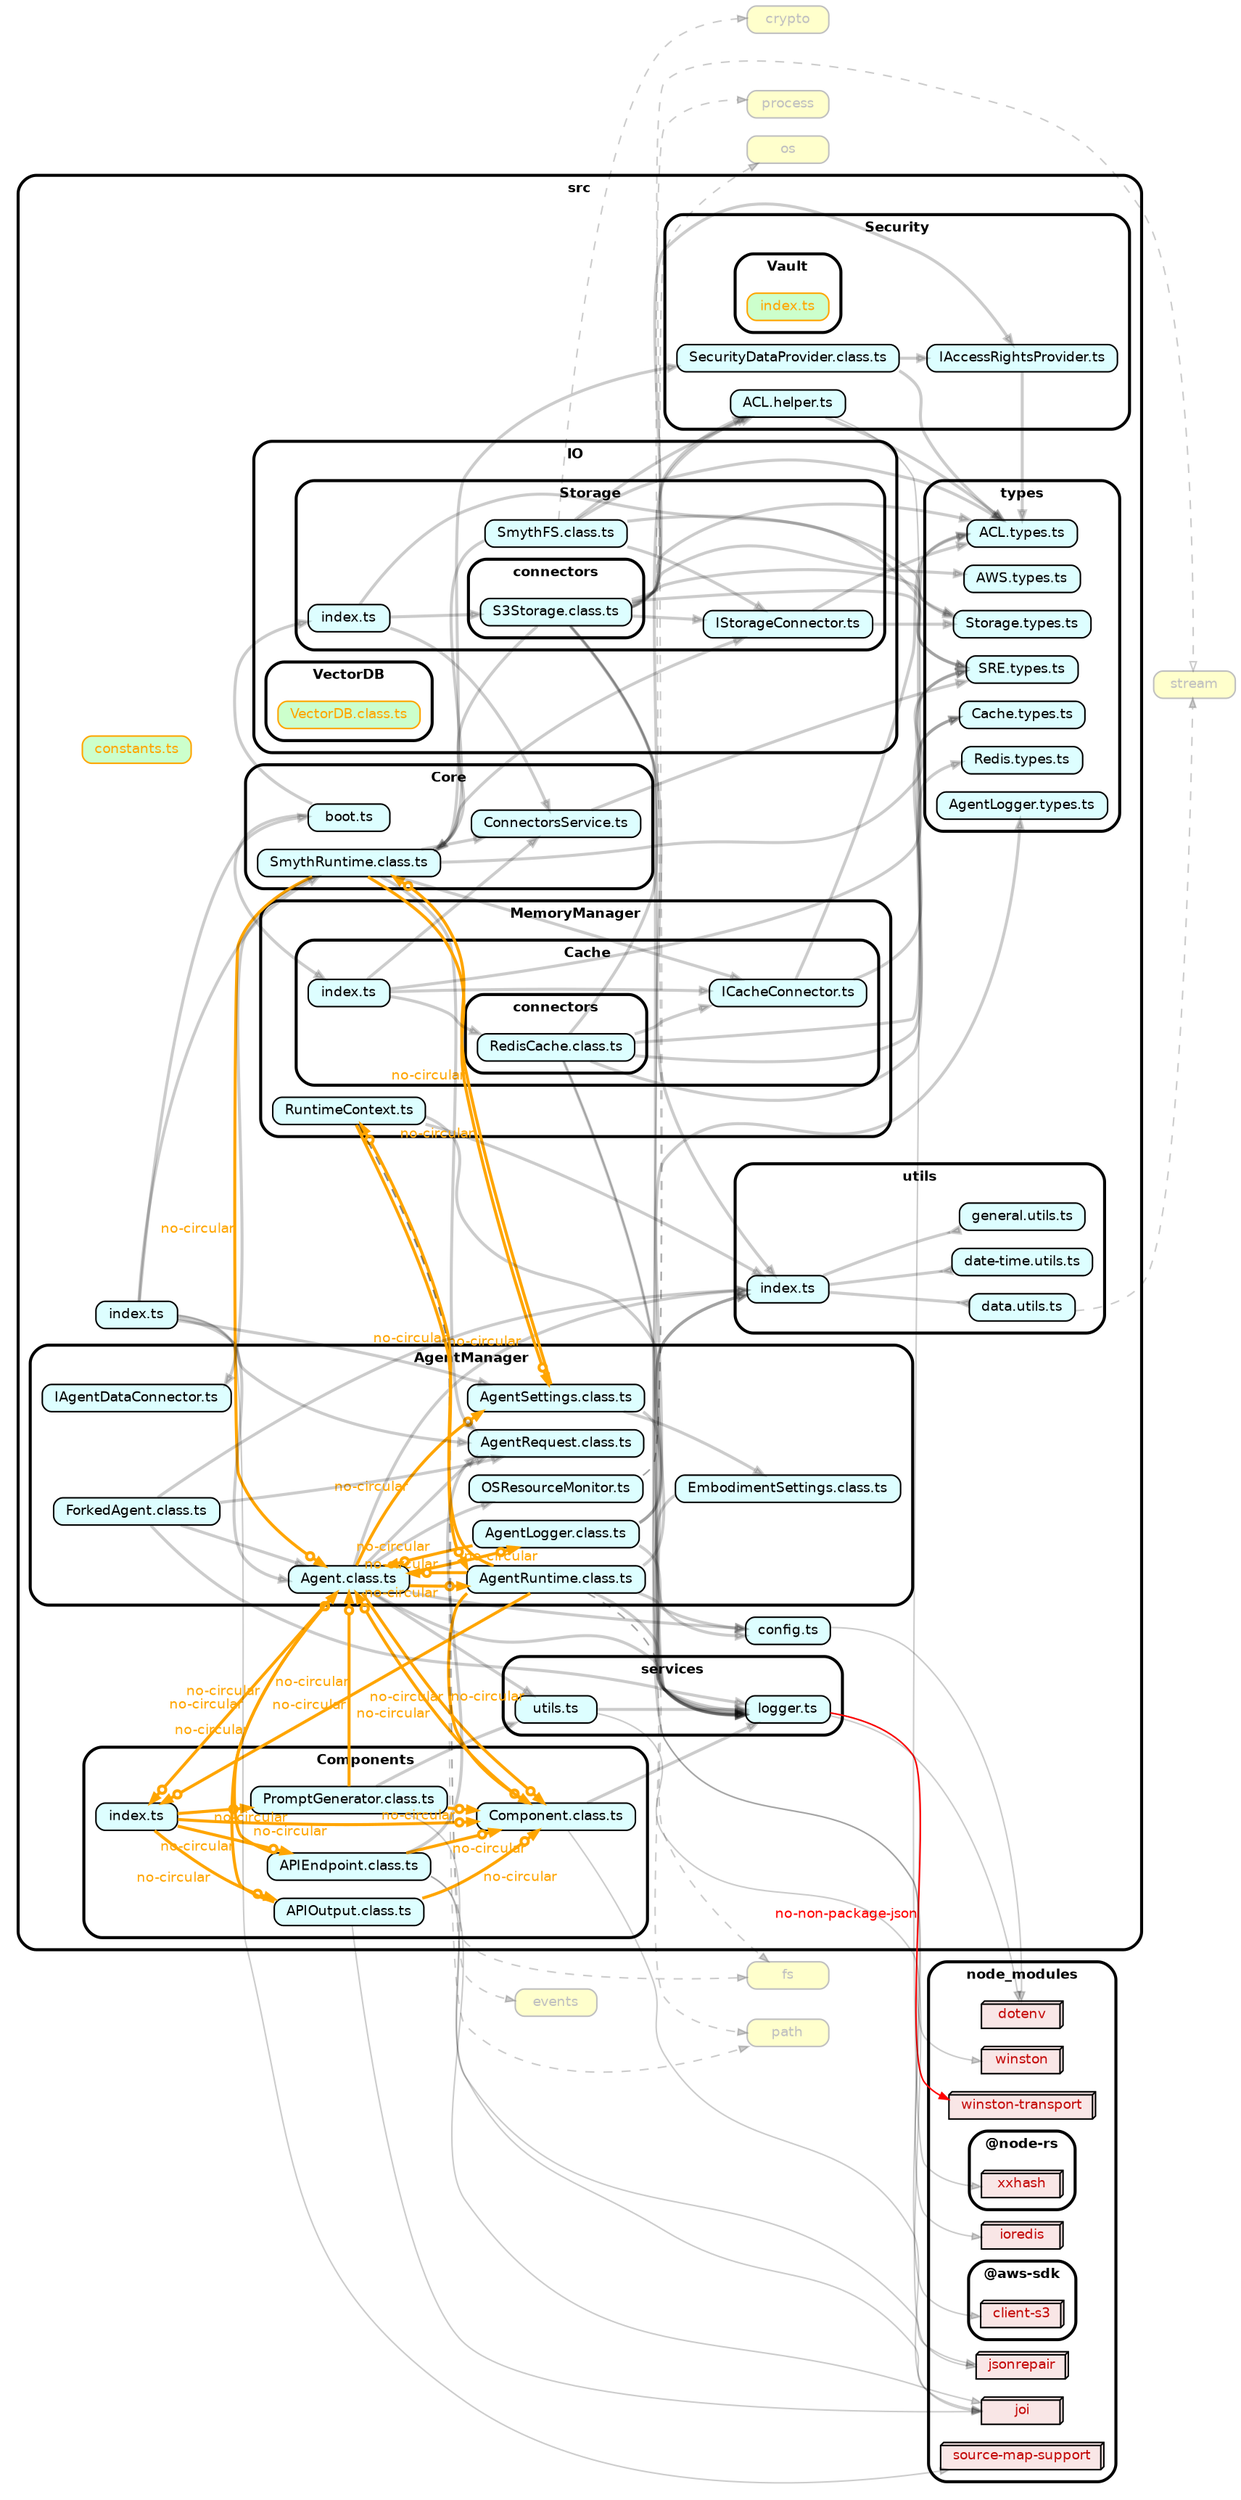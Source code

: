 strict digraph "dependency-cruiser output"{
    rankdir="LR" splines="true" overlap="false" nodesep="0.16" ranksep="0.18" fontname="Helvetica-bold" fontsize="9" style="rounded,bold,filled" fillcolor="#ffffff" compound="true"
    node [shape="box" style="rounded, filled" height="0.2" color="black" fillcolor="#ffffcc" fontcolor="black" fontname="Helvetica" fontsize="9"]
    edge [arrowhead="normal" arrowsize="0.6" penwidth="2.0" color="#00000033" fontname="Helvetica" fontsize="9"]

    "crypto" [label=<crypto> tooltip="crypto" URL="https://nodejs.org/api/crypto.html" color="grey" fontcolor="grey"]
    "events" [label=<events> tooltip="events" URL="https://nodejs.org/api/events.html" color="grey" fontcolor="grey"]
    "fs" [label=<fs> tooltip="fs" URL="https://nodejs.org/api/fs.html" color="grey" fontcolor="grey"]
    subgraph "cluster_node_modules" {label="node_modules" subgraph "cluster_node_modules/@aws-sdk" {label="@aws-sdk" "node_modules/@aws-sdk/client-s3" [label=<client-s3> tooltip="client-s3" URL="https://www.npmjs.com/package/@aws-sdk/client-s3" shape="box3d" fillcolor="#c40b0a1a" fontcolor="#c40b0a"] } }
    subgraph "cluster_node_modules" {label="node_modules" subgraph "cluster_node_modules/@node-rs" {label="@node-rs" "node_modules/@node-rs/xxhash" [label=<xxhash> tooltip="xxhash" URL="https://www.npmjs.com/package/@node-rs/xxhash" shape="box3d" fillcolor="#c40b0a1a" fontcolor="#c40b0a"] } }
    subgraph "cluster_node_modules" {label="node_modules" "node_modules/dotenv" [label=<dotenv> tooltip="dotenv" URL="https://www.npmjs.com/package/dotenv" shape="box3d" fillcolor="#c40b0a1a" fontcolor="#c40b0a"] }
    subgraph "cluster_node_modules" {label="node_modules" "node_modules/ioredis" [label=<ioredis> tooltip="ioredis" URL="https://www.npmjs.com/package/ioredis" shape="box3d" fillcolor="#c40b0a1a" fontcolor="#c40b0a"] }
    subgraph "cluster_node_modules" {label="node_modules" "node_modules/joi" [label=<joi> tooltip="joi" URL="https://www.npmjs.com/package/joi" shape="box3d" fillcolor="#c40b0a1a" fontcolor="#c40b0a"] }
    subgraph "cluster_node_modules" {label="node_modules" "node_modules/jsonrepair" [label=<jsonrepair> tooltip="jsonrepair" URL="https://www.npmjs.com/package/jsonrepair" shape="box3d" fillcolor="#c40b0a1a" fontcolor="#c40b0a"] }
    subgraph "cluster_node_modules" {label="node_modules" "node_modules/source-map-support" [label=<source-map-support> tooltip="source-map-support" URL="https://www.npmjs.com/package/source-map-support" shape="box3d" fillcolor="#c40b0a1a" fontcolor="#c40b0a"] }
    subgraph "cluster_node_modules" {label="node_modules" "node_modules/winston" [label=<winston> tooltip="winston" URL="https://www.npmjs.com/package/winston" shape="box3d" fillcolor="#c40b0a1a" fontcolor="#c40b0a"] }
    subgraph "cluster_node_modules" {label="node_modules" "node_modules/winston-transport" [label=<winston-transport> tooltip="winston-transport" URL="https://www.npmjs.com/package/winston-transport" shape="box3d" fillcolor="#c40b0a1a" fontcolor="#c40b0a"] }
    "os" [label=<os> tooltip="os" URL="https://nodejs.org/api/os.html" color="grey" fontcolor="grey"]
    "path" [label=<path> tooltip="path" URL="https://nodejs.org/api/path.html" color="grey" fontcolor="grey"]
    "process" [label=<process> tooltip="process" URL="https://nodejs.org/api/process.html" color="grey" fontcolor="grey"]
    subgraph "cluster_src" {label="src" subgraph "cluster_src/AgentManager" {label="AgentManager" "src/AgentManager/Agent.class.ts" [label=<Agent.class.ts> tooltip="Agent.class.ts" URL="src/AgentManager/Agent.class.ts" fillcolor="#ddfeff"] } }
    "src/AgentManager/Agent.class.ts" -> "src/Components/Component.class.ts" [xlabel="no-circular" tooltip="no-circular" arrowhead="normalnoneodot" fontcolor="orange" color="orange"]
    "src/AgentManager/Agent.class.ts" -> "src/Components/index.ts" [xlabel="no-circular" tooltip="no-circular" arrowhead="normalnoneodot" fontcolor="orange" color="orange"]
    "src/AgentManager/Agent.class.ts" -> "src/config.ts"
    "src/AgentManager/Agent.class.ts" -> "src/services/logger.ts"
    "src/AgentManager/Agent.class.ts" -> "src/services/utils.ts"
    "src/AgentManager/Agent.class.ts" -> "src/utils/index.ts"
    "src/AgentManager/Agent.class.ts" -> "src/AgentManager/AgentLogger.class.ts" [xlabel="no-circular" tooltip="no-circular" arrowhead="normalnoneodot" fontcolor="orange" color="orange"]
    "src/AgentManager/Agent.class.ts" -> "src/AgentManager/AgentRequest.class.ts"
    "src/AgentManager/Agent.class.ts" -> "src/AgentManager/AgentRuntime.class.ts" [xlabel="no-circular" tooltip="no-circular" arrowhead="normalnoneodot" fontcolor="orange" color="orange"]
    "src/AgentManager/Agent.class.ts" -> "src/AgentManager/AgentSettings.class.ts" [xlabel="no-circular" tooltip="no-circular" arrowhead="normalnoneodot" fontcolor="orange" color="orange"]
    "src/AgentManager/Agent.class.ts" -> "src/AgentManager/OSResourceMonitor.ts"
    subgraph "cluster_src" {label="src" subgraph "cluster_src/AgentManager" {label="AgentManager" "src/AgentManager/AgentLogger.class.ts" [label=<AgentLogger.class.ts> tooltip="AgentLogger.class.ts" URL="src/AgentManager/AgentLogger.class.ts" fillcolor="#ddfeff"] } }
    "src/AgentManager/AgentLogger.class.ts" -> "src/services/logger.ts"
    "src/AgentManager/AgentLogger.class.ts" -> "src/types/AgentLogger.types.ts"
    "src/AgentManager/AgentLogger.class.ts" -> "src/utils/index.ts"
    "src/AgentManager/AgentLogger.class.ts" -> "src/AgentManager/Agent.class.ts" [xlabel="no-circular" tooltip="no-circular" arrowhead="normalnoneodot" fontcolor="orange" color="orange"]
    subgraph "cluster_src" {label="src" subgraph "cluster_src/AgentManager" {label="AgentManager" "src/AgentManager/AgentRequest.class.ts" [label=<AgentRequest.class.ts> tooltip="AgentRequest.class.ts" URL="src/AgentManager/AgentRequest.class.ts" fillcolor="#ddfeff"] } }
    subgraph "cluster_src" {label="src" subgraph "cluster_src/AgentManager" {label="AgentManager" "src/AgentManager/AgentRuntime.class.ts" [label=<AgentRuntime.class.ts> tooltip="AgentRuntime.class.ts" URL="src/AgentManager/AgentRuntime.class.ts" fillcolor="#ddfeff"] } }
    "src/AgentManager/AgentRuntime.class.ts" -> "src/Components/Component.class.ts" [xlabel="no-circular" tooltip="no-circular" arrowhead="normalnoneodot" fontcolor="orange" color="orange"]
    "src/AgentManager/AgentRuntime.class.ts" -> "src/Components/index.ts" [xlabel="no-circular" tooltip="no-circular" arrowhead="normalnoneodot" fontcolor="orange" color="orange"]
    "src/AgentManager/AgentRuntime.class.ts" -> "src/config.ts"
    "src/AgentManager/AgentRuntime.class.ts" -> "src/MemoryManager/RuntimeContext.ts" [xlabel="no-circular" tooltip="no-circular" arrowhead="normalnoneodot" fontcolor="orange" color="orange"]
    "src/AgentManager/AgentRuntime.class.ts" -> "src/services/logger.ts"
    "src/AgentManager/AgentRuntime.class.ts" -> "src/utils/index.ts"
    "src/AgentManager/AgentRuntime.class.ts" -> "src/AgentManager/Agent.class.ts" [xlabel="no-circular" tooltip="no-circular" arrowhead="normalnoneodot" fontcolor="orange" color="orange"]
    "src/AgentManager/AgentRuntime.class.ts" -> "fs" [style="dashed" penwidth="1.0"]
    "src/AgentManager/AgentRuntime.class.ts" -> "path" [style="dashed" penwidth="1.0"]
    subgraph "cluster_src" {label="src" subgraph "cluster_src/AgentManager" {label="AgentManager" "src/AgentManager/AgentSettings.class.ts" [label=<AgentSettings.class.ts> tooltip="AgentSettings.class.ts" URL="src/AgentManager/AgentSettings.class.ts" fillcolor="#ddfeff"] } }
    "src/AgentManager/AgentSettings.class.ts" -> "src/Core/SmythRuntime.class.ts" [xlabel="no-circular" tooltip="no-circular" arrowhead="normalnoneodot" fontcolor="orange" color="orange"]
    "src/AgentManager/AgentSettings.class.ts" -> "src/services/logger.ts"
    "src/AgentManager/AgentSettings.class.ts" -> "src/AgentManager/EmbodimentSettings.class.ts"
    subgraph "cluster_src" {label="src" subgraph "cluster_src/AgentManager" {label="AgentManager" "src/AgentManager/EmbodimentSettings.class.ts" [label=<EmbodimentSettings.class.ts> tooltip="EmbodimentSettings.class.ts" URL="src/AgentManager/EmbodimentSettings.class.ts" fillcolor="#ddfeff"] } }
    "src/AgentManager/EmbodimentSettings.class.ts" -> "src/services/logger.ts"
    subgraph "cluster_src" {label="src" subgraph "cluster_src/AgentManager" {label="AgentManager" "src/AgentManager/ForkedAgent.class.ts" [label=<ForkedAgent.class.ts> tooltip="ForkedAgent.class.ts" URL="src/AgentManager/ForkedAgent.class.ts" fillcolor="#ddfeff"] } }
    "src/AgentManager/ForkedAgent.class.ts" -> "src/services/logger.ts"
    "src/AgentManager/ForkedAgent.class.ts" -> "src/utils/index.ts"
    "src/AgentManager/ForkedAgent.class.ts" -> "src/AgentManager/Agent.class.ts"
    "src/AgentManager/ForkedAgent.class.ts" -> "src/AgentManager/AgentRequest.class.ts"
    subgraph "cluster_src" {label="src" subgraph "cluster_src/AgentManager" {label="AgentManager" "src/AgentManager/IAgentDataConnector.ts" [label=<IAgentDataConnector.ts> tooltip="IAgentDataConnector.ts" URL="src/AgentManager/IAgentDataConnector.ts" fillcolor="#ddfeff"] } }
    subgraph "cluster_src" {label="src" subgraph "cluster_src/AgentManager" {label="AgentManager" "src/AgentManager/OSResourceMonitor.ts" [label=<OSResourceMonitor.ts> tooltip="OSResourceMonitor.ts" URL="src/AgentManager/OSResourceMonitor.ts" fillcolor="#ddfeff"] } }
    "src/AgentManager/OSResourceMonitor.ts" -> "os" [style="dashed" penwidth="1.0"]
    "src/AgentManager/OSResourceMonitor.ts" -> "process" [style="dashed" penwidth="1.0"]
    subgraph "cluster_src" {label="src" subgraph "cluster_src/Components" {label="Components" "src/Components/APIEndpoint.class.ts" [label=<APIEndpoint.class.ts> tooltip="APIEndpoint.class.ts" URL="src/Components/APIEndpoint.class.ts" fillcolor="#ddfeff"] } }
    "src/Components/APIEndpoint.class.ts" -> "src/AgentManager/Agent.class.ts" [xlabel="no-circular" tooltip="no-circular" arrowhead="normalnoneodot" fontcolor="orange" color="orange"]
    "src/Components/APIEndpoint.class.ts" -> "src/AgentManager/AgentRequest.class.ts"
    "src/Components/APIEndpoint.class.ts" -> "src/Components/Component.class.ts" [xlabel="no-circular" tooltip="no-circular" arrowhead="normalnoneodot" fontcolor="orange" color="orange"]
    "src/Components/APIEndpoint.class.ts" -> "node_modules/joi" [penwidth="1.0"]
    "src/Components/APIEndpoint.class.ts" -> "node_modules/jsonrepair" [penwidth="1.0"]
    subgraph "cluster_src" {label="src" subgraph "cluster_src/Components" {label="Components" "src/Components/APIOutput.class.ts" [label=<APIOutput.class.ts> tooltip="APIOutput.class.ts" URL="src/Components/APIOutput.class.ts" fillcolor="#ddfeff"] } }
    "src/Components/APIOutput.class.ts" -> "src/AgentManager/Agent.class.ts" [xlabel="no-circular" tooltip="no-circular" arrowhead="normalnoneodot" fontcolor="orange" color="orange"]
    "src/Components/APIOutput.class.ts" -> "src/Components/Component.class.ts" [xlabel="no-circular" tooltip="no-circular" arrowhead="normalnoneodot" fontcolor="orange" color="orange"]
    "src/Components/APIOutput.class.ts" -> "node_modules/joi" [penwidth="1.0"]
    subgraph "cluster_src" {label="src" subgraph "cluster_src/Components" {label="Components" "src/Components/Component.class.ts" [label=<Component.class.ts> tooltip="Component.class.ts" URL="src/Components/Component.class.ts" fillcolor="#ddfeff"] } }
    "src/Components/Component.class.ts" -> "src/AgentManager/Agent.class.ts" [xlabel="no-circular" tooltip="no-circular" arrowhead="normalnoneodot" fontcolor="orange" color="orange"]
    "src/Components/Component.class.ts" -> "src/services/logger.ts"
    "src/Components/Component.class.ts" -> "node_modules/joi" [penwidth="1.0"]
    subgraph "cluster_src" {label="src" subgraph "cluster_src/Components" {label="Components" "src/Components/PromptGenerator.class.ts" [label=<PromptGenerator.class.ts> tooltip="PromptGenerator.class.ts" URL="src/Components/PromptGenerator.class.ts" fillcolor="#ddfeff"] } }
    "src/Components/PromptGenerator.class.ts" -> "src/AgentManager/Agent.class.ts" [xlabel="no-circular" tooltip="no-circular" arrowhead="normalnoneodot" fontcolor="orange" color="orange"]
    "src/Components/PromptGenerator.class.ts" -> "src/services/utils.ts"
    "src/Components/PromptGenerator.class.ts" -> "src/Components/Component.class.ts" [xlabel="no-circular" tooltip="no-circular" arrowhead="normalnoneodot" fontcolor="orange" color="orange"]
    "src/Components/PromptGenerator.class.ts" -> "node_modules/joi" [penwidth="1.0"]
    subgraph "cluster_src" {label="src" subgraph "cluster_src/Components" {label="Components" "src/Components/index.ts" [label=<index.ts> tooltip="index.ts" URL="src/Components/index.ts" fillcolor="#ddfeff"] } }
    "src/Components/index.ts" -> "src/Components/APIEndpoint.class.ts" [xlabel="no-circular" tooltip="no-circular" arrowhead="normalnoneodot" fontcolor="orange" color="orange"]
    "src/Components/index.ts" -> "src/Components/APIOutput.class.ts" [xlabel="no-circular" tooltip="no-circular" arrowhead="normalnoneodot" fontcolor="orange" color="orange"]
    "src/Components/index.ts" -> "src/Components/Component.class.ts" [xlabel="no-circular" tooltip="no-circular" arrowhead="normalnoneodot" fontcolor="orange" color="orange"]
    "src/Components/index.ts" -> "src/Components/PromptGenerator.class.ts" [xlabel="no-circular" tooltip="no-circular" arrowhead="normalnoneodot" fontcolor="orange" color="orange"]
    subgraph "cluster_src" {label="src" subgraph "cluster_src/Core" {label="Core" "src/Core/ConnectorsService.ts" [label=<ConnectorsService.ts> tooltip="ConnectorsService.ts" URL="src/Core/ConnectorsService.ts" fillcolor="#ddfeff"] } }
    "src/Core/ConnectorsService.ts" -> "src/types/SRE.types.ts"
    subgraph "cluster_src" {label="src" subgraph "cluster_src/Core" {label="Core" "src/Core/SmythRuntime.class.ts" [label=<SmythRuntime.class.ts> tooltip="SmythRuntime.class.ts" URL="src/Core/SmythRuntime.class.ts" fillcolor="#ddfeff"] } }
    "src/Core/SmythRuntime.class.ts" -> "src/AgentManager/Agent.class.ts" [xlabel="no-circular" tooltip="no-circular" arrowhead="normalnoneodot" fontcolor="orange" color="orange"]
    "src/Core/SmythRuntime.class.ts" -> "src/AgentManager/AgentRequest.class.ts"
    "src/Core/SmythRuntime.class.ts" -> "src/AgentManager/AgentSettings.class.ts" [xlabel="no-circular" tooltip="no-circular" arrowhead="normalnoneodot" fontcolor="orange" color="orange"]
    "src/Core/SmythRuntime.class.ts" -> "src/AgentManager/IAgentDataConnector.ts"
    "src/Core/SmythRuntime.class.ts" -> "src/IO/Storage/IStorageConnector.ts"
    "src/Core/SmythRuntime.class.ts" -> "src/MemoryManager/Cache/ICacheConnector.ts"
    "src/Core/SmythRuntime.class.ts" -> "src/Security/SecurityDataProvider.class.ts"
    "src/Core/SmythRuntime.class.ts" -> "src/types/SRE.types.ts"
    "src/Core/SmythRuntime.class.ts" -> "src/Core/ConnectorsService.ts"
    subgraph "cluster_src" {label="src" subgraph "cluster_src/Core" {label="Core" "src/Core/boot.ts" [label=<boot.ts> tooltip="boot.ts" URL="src/Core/boot.ts" fillcolor="#ddfeff"] } }
    "src/Core/boot.ts" -> "src/IO/Storage/index.ts"
    "src/Core/boot.ts" -> "src/MemoryManager/Cache/index.ts"
    subgraph "cluster_src" {label="src" subgraph "cluster_src/IO" {label="IO" subgraph "cluster_src/IO/Storage" {label="Storage" "src/IO/Storage/IStorageConnector.ts" [label=<IStorageConnector.ts> tooltip="IStorageConnector.ts" URL="src/IO/Storage/IStorageConnector.ts" fillcolor="#ddfeff"] } } }
    "src/IO/Storage/IStorageConnector.ts" -> "src/types/ACL.types.ts"
    "src/IO/Storage/IStorageConnector.ts" -> "src/types/Storage.types.ts"
    subgraph "cluster_src" {label="src" subgraph "cluster_src/IO" {label="IO" subgraph "cluster_src/IO/Storage" {label="Storage" "src/IO/Storage/SmythFS.class.ts" [label=<SmythFS.class.ts> tooltip="SmythFS.class.ts" URL="src/IO/Storage/SmythFS.class.ts" fillcolor="#ddfeff"] } } }
    "src/IO/Storage/SmythFS.class.ts" -> "src/Core/SmythRuntime.class.ts"
    "src/IO/Storage/SmythFS.class.ts" -> "src/Security/ACL.helper.ts"
    "src/IO/Storage/SmythFS.class.ts" -> "src/types/ACL.types.ts"
    "src/IO/Storage/SmythFS.class.ts" -> "src/types/Storage.types.ts"
    "src/IO/Storage/SmythFS.class.ts" -> "src/IO/Storage/IStorageConnector.ts"
    "src/IO/Storage/SmythFS.class.ts" -> "crypto" [style="dashed" penwidth="1.0"]
    subgraph "cluster_src" {label="src" subgraph "cluster_src/IO" {label="IO" subgraph "cluster_src/IO/Storage" {label="Storage" subgraph "cluster_src/IO/Storage/connectors" {label="connectors" "src/IO/Storage/connectors/S3Storage.class.ts" [label=<S3Storage.class.ts> tooltip="S3Storage.class.ts" URL="src/IO/Storage/connectors/S3Storage.class.ts" fillcolor="#ddfeff"] } } } }
    "src/IO/Storage/connectors/S3Storage.class.ts" -> "src/Core/SmythRuntime.class.ts"
    "src/IO/Storage/connectors/S3Storage.class.ts" -> "src/Security/ACL.helper.ts"
    "src/IO/Storage/connectors/S3Storage.class.ts" -> "src/Security/IAccessRightsProvider.ts"
    "src/IO/Storage/connectors/S3Storage.class.ts" -> "src/services/logger.ts"
    "src/IO/Storage/connectors/S3Storage.class.ts" -> "src/types/ACL.types.ts"
    "src/IO/Storage/connectors/S3Storage.class.ts" -> "src/types/AWS.types.ts"
    "src/IO/Storage/connectors/S3Storage.class.ts" -> "src/types/SRE.types.ts"
    "src/IO/Storage/connectors/S3Storage.class.ts" -> "src/types/Storage.types.ts"
    "src/IO/Storage/connectors/S3Storage.class.ts" -> "src/utils/index.ts"
    "src/IO/Storage/connectors/S3Storage.class.ts" -> "src/IO/Storage/IStorageConnector.ts"
    "src/IO/Storage/connectors/S3Storage.class.ts" -> "node_modules/@aws-sdk/client-s3" [penwidth="1.0"]
    "src/IO/Storage/connectors/S3Storage.class.ts" -> "stream" [style="dashed" penwidth="1.0" arrowhead="onormal"]
    subgraph "cluster_src" {label="src" subgraph "cluster_src/IO" {label="IO" subgraph "cluster_src/IO/Storage" {label="Storage" "src/IO/Storage/index.ts" [label=<index.ts> tooltip="index.ts" URL="src/IO/Storage/index.ts" fillcolor="#ddfeff"] } } }
    "src/IO/Storage/index.ts" -> "src/Core/ConnectorsService.ts"
    "src/IO/Storage/index.ts" -> "src/types/SRE.types.ts"
    "src/IO/Storage/index.ts" -> "src/IO/Storage/connectors/S3Storage.class.ts"
    subgraph "cluster_src" {label="src" subgraph "cluster_src/IO" {label="IO" subgraph "cluster_src/IO/VectorDB" {label="VectorDB" "src/IO/VectorDB/VectorDB.class.ts" [label=<VectorDB.class.ts> tooltip="no-orphans" URL="src/IO/VectorDB/VectorDB.class.ts" fillcolor="#ccffcc" fontcolor="orange" color="orange"] } } }
    subgraph "cluster_src" {label="src" subgraph "cluster_src/MemoryManager" {label="MemoryManager" subgraph "cluster_src/MemoryManager/Cache" {label="Cache" "src/MemoryManager/Cache/ICacheConnector.ts" [label=<ICacheConnector.ts> tooltip="ICacheConnector.ts" URL="src/MemoryManager/Cache/ICacheConnector.ts" fillcolor="#ddfeff"] } } }
    "src/MemoryManager/Cache/ICacheConnector.ts" -> "src/types/ACL.types.ts"
    "src/MemoryManager/Cache/ICacheConnector.ts" -> "src/types/Cache.types.ts"
    subgraph "cluster_src" {label="src" subgraph "cluster_src/MemoryManager" {label="MemoryManager" subgraph "cluster_src/MemoryManager/Cache" {label="Cache" subgraph "cluster_src/MemoryManager/Cache/connectors" {label="connectors" "src/MemoryManager/Cache/connectors/RedisCache.class.ts" [label=<RedisCache.class.ts> tooltip="RedisCache.class.ts" URL="src/MemoryManager/Cache/connectors/RedisCache.class.ts" fillcolor="#ddfeff"] } } } }
    "src/MemoryManager/Cache/connectors/RedisCache.class.ts" -> "src/Security/ACL.helper.ts"
    "src/MemoryManager/Cache/connectors/RedisCache.class.ts" -> "src/services/logger.ts"
    "src/MemoryManager/Cache/connectors/RedisCache.class.ts" -> "src/types/ACL.types.ts"
    "src/MemoryManager/Cache/connectors/RedisCache.class.ts" -> "src/types/Cache.types.ts"
    "src/MemoryManager/Cache/connectors/RedisCache.class.ts" -> "src/types/Redis.types.ts"
    "src/MemoryManager/Cache/connectors/RedisCache.class.ts" -> "src/MemoryManager/Cache/ICacheConnector.ts"
    "src/MemoryManager/Cache/connectors/RedisCache.class.ts" -> "node_modules/ioredis" [penwidth="1.0"]
    subgraph "cluster_src" {label="src" subgraph "cluster_src/MemoryManager" {label="MemoryManager" subgraph "cluster_src/MemoryManager/Cache" {label="Cache" "src/MemoryManager/Cache/index.ts" [label=<index.ts> tooltip="index.ts" URL="src/MemoryManager/Cache/index.ts" fillcolor="#ddfeff"] } } }
    "src/MemoryManager/Cache/index.ts" -> "src/Core/ConnectorsService.ts"
    "src/MemoryManager/Cache/index.ts" -> "src/types/SRE.types.ts"
    "src/MemoryManager/Cache/index.ts" -> "src/MemoryManager/Cache/connectors/RedisCache.class.ts"
    "src/MemoryManager/Cache/index.ts" -> "src/MemoryManager/Cache/ICacheConnector.ts"
    subgraph "cluster_src" {label="src" subgraph "cluster_src/MemoryManager" {label="MemoryManager" "src/MemoryManager/RuntimeContext.ts" [label=<RuntimeContext.ts> tooltip="RuntimeContext.ts" URL="src/MemoryManager/RuntimeContext.ts" fillcolor="#ddfeff"] } }
    "src/MemoryManager/RuntimeContext.ts" -> "src/AgentManager/AgentRuntime.class.ts" [xlabel="no-circular" tooltip="no-circular" arrowhead="normalnoneodot" fontcolor="orange" color="orange"]
    "src/MemoryManager/RuntimeContext.ts" -> "src/config.ts"
    "src/MemoryManager/RuntimeContext.ts" -> "src/utils/index.ts"
    "src/MemoryManager/RuntimeContext.ts" -> "events" [style="dashed" penwidth="1.0"]
    "src/MemoryManager/RuntimeContext.ts" -> "fs" [style="dashed" penwidth="1.0"]
    "src/MemoryManager/RuntimeContext.ts" -> "path" [style="dashed" penwidth="1.0"]
    subgraph "cluster_src" {label="src" subgraph "cluster_src/Security" {label="Security" "src/Security/ACL.helper.ts" [label=<ACL.helper.ts> tooltip="ACL.helper.ts" URL="src/Security/ACL.helper.ts" fillcolor="#ddfeff"] } }
    "src/Security/ACL.helper.ts" -> "src/types/ACL.types.ts"
    "src/Security/ACL.helper.ts" -> "node_modules/@node-rs/xxhash" [penwidth="1.0"]
    subgraph "cluster_src" {label="src" subgraph "cluster_src/Security" {label="Security" "src/Security/IAccessRightsProvider.ts" [label=<IAccessRightsProvider.ts> tooltip="IAccessRightsProvider.ts" URL="src/Security/IAccessRightsProvider.ts" fillcolor="#ddfeff"] } }
    "src/Security/IAccessRightsProvider.ts" -> "src/types/ACL.types.ts"
    subgraph "cluster_src" {label="src" subgraph "cluster_src/Security" {label="Security" "src/Security/SecurityDataProvider.class.ts" [label=<SecurityDataProvider.class.ts> tooltip="SecurityDataProvider.class.ts" URL="src/Security/SecurityDataProvider.class.ts" fillcolor="#ddfeff"] } }
    "src/Security/SecurityDataProvider.class.ts" -> "src/types/ACL.types.ts"
    "src/Security/SecurityDataProvider.class.ts" -> "src/Security/IAccessRightsProvider.ts"
    subgraph "cluster_src" {label="src" subgraph "cluster_src/Security" {label="Security" subgraph "cluster_src/Security/Vault" {label="Vault" "src/Security/Vault/index.ts" [label=<index.ts> tooltip="no-orphans" URL="src/Security/Vault/index.ts" fillcolor="#ccffcc" fontcolor="orange" color="orange"] } } }
    subgraph "cluster_src" {label="src" "src/config.ts" [label=<config.ts> tooltip="config.ts" URL="src/config.ts" fillcolor="#ddfeff"] }
    "src/config.ts" -> "node_modules/dotenv" [penwidth="1.0"]
    subgraph "cluster_src" {label="src" "src/constants.ts" [label=<constants.ts> tooltip="no-orphans" URL="src/constants.ts" fillcolor="#ccffcc" fontcolor="orange" color="orange"] }
    subgraph "cluster_src" {label="src" "src/index.ts" [label=<index.ts> tooltip="index.ts" URL="src/index.ts" fillcolor="#ddfeff"] }
    "src/index.ts" -> "src/AgentManager/Agent.class.ts"
    "src/index.ts" -> "src/AgentManager/AgentRequest.class.ts"
    "src/index.ts" -> "src/AgentManager/AgentSettings.class.ts"
    "src/index.ts" -> "src/Core/boot.ts"
    "src/index.ts" -> "src/Core/SmythRuntime.class.ts"
    "src/index.ts" -> "node_modules/source-map-support" [penwidth="1.0"]
    subgraph "cluster_src" {label="src" subgraph "cluster_src/services" {label="services" "src/services/logger.ts" [label=<logger.ts> tooltip="logger.ts" URL="src/services/logger.ts" fillcolor="#ddfeff"] } }
    "src/services/logger.ts" -> "node_modules/dotenv" [penwidth="1.0"]
    "src/services/logger.ts" -> "node_modules/winston" [penwidth="1.0"]
    "src/services/logger.ts" -> "node_modules/winston-transport" [xlabel="no-non-package-json" tooltip="no-non-package-json" penwidth="1.0" fontcolor="red" color="red"]
    subgraph "cluster_src" {label="src" subgraph "cluster_src/services" {label="services" "src/services/utils.ts" [label=<utils.ts> tooltip="utils.ts" URL="src/services/utils.ts" fillcolor="#ddfeff"] } }
    "src/services/utils.ts" -> "src/services/logger.ts"
    "src/services/utils.ts" -> "node_modules/jsonrepair" [penwidth="1.0"]
    subgraph "cluster_src" {label="src" subgraph "cluster_src/types" {label="types" "src/types/ACL.types.ts" [label=<ACL.types.ts> tooltip="ACL.types.ts" URL="src/types/ACL.types.ts" fillcolor="#ddfeff"] } }
    subgraph "cluster_src" {label="src" subgraph "cluster_src/types" {label="types" "src/types/AWS.types.ts" [label=<AWS.types.ts> tooltip="AWS.types.ts" URL="src/types/AWS.types.ts" fillcolor="#ddfeff"] } }
    subgraph "cluster_src" {label="src" subgraph "cluster_src/types" {label="types" "src/types/AgentLogger.types.ts" [label=<AgentLogger.types.ts> tooltip="AgentLogger.types.ts" URL="src/types/AgentLogger.types.ts" fillcolor="#ddfeff"] } }
    subgraph "cluster_src" {label="src" subgraph "cluster_src/types" {label="types" "src/types/Cache.types.ts" [label=<Cache.types.ts> tooltip="Cache.types.ts" URL="src/types/Cache.types.ts" fillcolor="#ddfeff"] } }
    subgraph "cluster_src" {label="src" subgraph "cluster_src/types" {label="types" "src/types/Redis.types.ts" [label=<Redis.types.ts> tooltip="Redis.types.ts" URL="src/types/Redis.types.ts" fillcolor="#ddfeff"] } }
    subgraph "cluster_src" {label="src" subgraph "cluster_src/types" {label="types" "src/types/SRE.types.ts" [label=<SRE.types.ts> tooltip="SRE.types.ts" URL="src/types/SRE.types.ts" fillcolor="#ddfeff"] } }
    subgraph "cluster_src" {label="src" subgraph "cluster_src/types" {label="types" "src/types/Storage.types.ts" [label=<Storage.types.ts> tooltip="Storage.types.ts" URL="src/types/Storage.types.ts" fillcolor="#ddfeff"] } }
    subgraph "cluster_src" {label="src" subgraph "cluster_src/utils" {label="utils" "src/utils/data.utils.ts" [label=<data.utils.ts> tooltip="data.utils.ts" URL="src/utils/data.utils.ts" fillcolor="#ddfeff"] } }
    "src/utils/data.utils.ts" -> "stream" [style="dashed" penwidth="1.0"]
    subgraph "cluster_src" {label="src" subgraph "cluster_src/utils" {label="utils" "src/utils/date-time.utils.ts" [label=<date-time.utils.ts> tooltip="date-time.utils.ts" URL="src/utils/date-time.utils.ts" fillcolor="#ddfeff"] } }
    subgraph "cluster_src" {label="src" subgraph "cluster_src/utils" {label="utils" "src/utils/general.utils.ts" [label=<general.utils.ts> tooltip="general.utils.ts" URL="src/utils/general.utils.ts" fillcolor="#ddfeff"] } }
    subgraph "cluster_src" {label="src" subgraph "cluster_src/utils" {label="utils" "src/utils/index.ts" [label=<index.ts> tooltip="index.ts" URL="src/utils/index.ts" fillcolor="#ddfeff"] } }
    "src/utils/index.ts" -> "src/utils/data.utils.ts" [arrowhead="inv"]
    "src/utils/index.ts" -> "src/utils/date-time.utils.ts" [arrowhead="inv"]
    "src/utils/index.ts" -> "src/utils/general.utils.ts" [arrowhead="inv"]
    "stream" [label=<stream> tooltip="stream" URL="https://nodejs.org/api/stream.html" color="grey" fontcolor="grey"]
}
